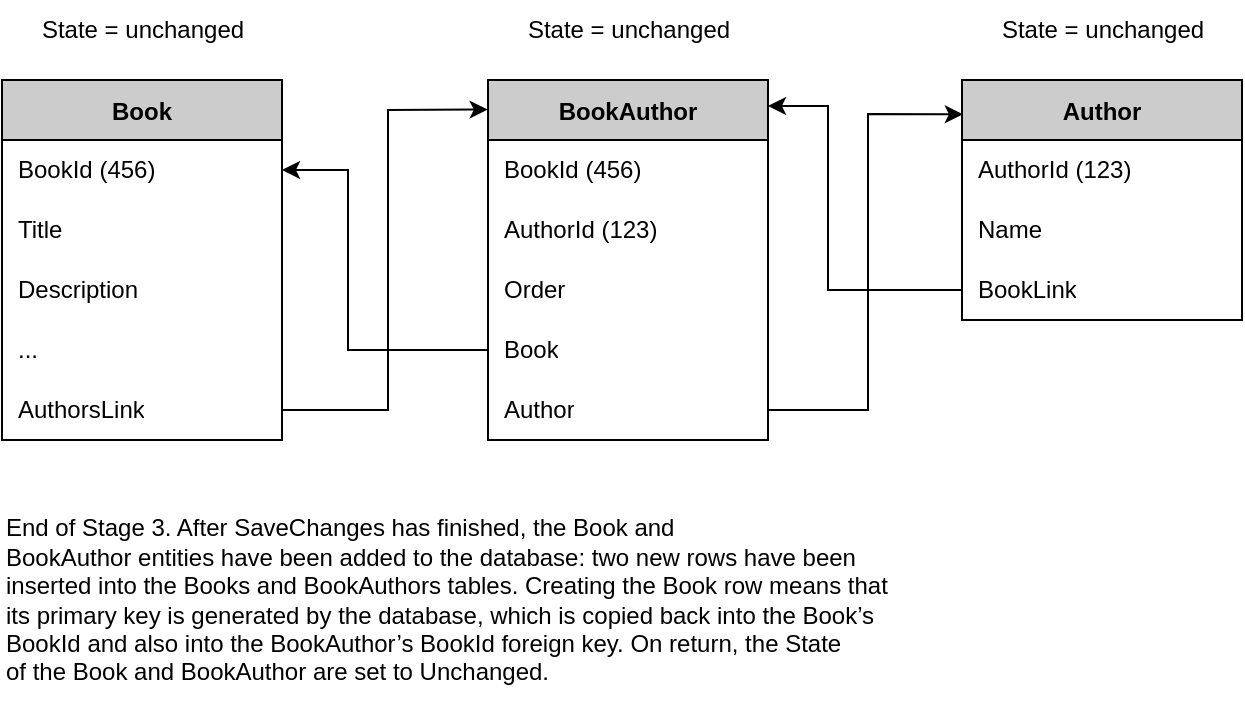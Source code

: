 <mxfile version="20.7.4" type="device"><diagram id="ahAyE9eUKxN_0jiChCt0" name="Sayfa -1"><mxGraphModel dx="458" dy="836" grid="1" gridSize="10" guides="1" tooltips="1" connect="1" arrows="1" fold="1" page="1" pageScale="1" pageWidth="827" pageHeight="1169" math="0" shadow="0"><root><mxCell id="0"/><mxCell id="1" parent="0"/><mxCell id="9-SXp93QuLBtjhOWdjJd-1" value="Book" style="shape=table;startSize=30;container=1;collapsible=0;childLayout=tableLayout;fixedRows=1;rowLines=0;fontStyle=1;fillColor=#CCCCCC;" parent="1" vertex="1"><mxGeometry x="17" y="240" width="140" height="180" as="geometry"/></mxCell><mxCell id="9-SXp93QuLBtjhOWdjJd-2" value="" style="shape=tableRow;horizontal=0;startSize=0;swimlaneHead=0;swimlaneBody=0;top=0;left=0;bottom=0;right=0;collapsible=0;dropTarget=0;fillColor=none;points=[[0,0.5],[1,0.5]];portConstraint=eastwest;" parent="9-SXp93QuLBtjhOWdjJd-1" vertex="1"><mxGeometry y="30" width="140" height="30" as="geometry"/></mxCell><mxCell id="9-SXp93QuLBtjhOWdjJd-3" value="BookId (456)" style="shape=partialRectangle;connectable=0;fillColor=none;top=0;left=0;bottom=1;right=0;align=left;spacingLeft=6;overflow=hidden;strokeColor=none;perimeterSpacing=0;shadow=0;labelBorderColor=none;whiteSpace=wrap;html=1;labelBackgroundColor=none;fontStyle=0" parent="9-SXp93QuLBtjhOWdjJd-2" vertex="1"><mxGeometry width="140" height="30" as="geometry"><mxRectangle width="140" height="30" as="alternateBounds"/></mxGeometry></mxCell><mxCell id="9-SXp93QuLBtjhOWdjJd-4" style="shape=tableRow;horizontal=0;startSize=0;swimlaneHead=0;swimlaneBody=0;top=0;left=0;bottom=0;right=0;collapsible=0;dropTarget=0;fillColor=none;points=[[0,0.5],[1,0.5]];portConstraint=eastwest;" parent="9-SXp93QuLBtjhOWdjJd-1" vertex="1"><mxGeometry y="60" width="140" height="30" as="geometry"/></mxCell><mxCell id="9-SXp93QuLBtjhOWdjJd-5" value="Title" style="shape=partialRectangle;html=1;whiteSpace=wrap;connectable=0;fillColor=none;top=0;left=0;bottom=0;right=0;align=left;spacingLeft=6;overflow=hidden;" parent="9-SXp93QuLBtjhOWdjJd-4" vertex="1"><mxGeometry width="140" height="30" as="geometry"><mxRectangle width="140" height="30" as="alternateBounds"/></mxGeometry></mxCell><mxCell id="9-SXp93QuLBtjhOWdjJd-6" style="shape=tableRow;horizontal=0;startSize=0;swimlaneHead=0;swimlaneBody=0;top=0;left=0;bottom=0;right=0;collapsible=0;dropTarget=0;fillColor=none;points=[[0,0.5],[1,0.5]];portConstraint=eastwest;" parent="9-SXp93QuLBtjhOWdjJd-1" vertex="1"><mxGeometry y="90" width="140" height="30" as="geometry"/></mxCell><mxCell id="9-SXp93QuLBtjhOWdjJd-7" value="Description" style="shape=partialRectangle;html=1;whiteSpace=wrap;connectable=0;fillColor=none;top=0;left=0;bottom=0;right=0;align=left;spacingLeft=6;overflow=hidden;" parent="9-SXp93QuLBtjhOWdjJd-6" vertex="1"><mxGeometry width="140" height="30" as="geometry"><mxRectangle width="140" height="30" as="alternateBounds"/></mxGeometry></mxCell><mxCell id="9-SXp93QuLBtjhOWdjJd-8" style="shape=tableRow;horizontal=0;startSize=0;swimlaneHead=0;swimlaneBody=0;top=0;left=0;bottom=0;right=0;collapsible=0;dropTarget=0;fillColor=none;points=[[0,0.5],[1,0.5]];portConstraint=eastwest;" parent="9-SXp93QuLBtjhOWdjJd-1" vertex="1"><mxGeometry y="120" width="140" height="30" as="geometry"/></mxCell><mxCell id="9-SXp93QuLBtjhOWdjJd-9" value="..." style="shape=partialRectangle;html=1;whiteSpace=wrap;connectable=0;fillColor=none;top=0;left=0;bottom=0;right=0;align=left;spacingLeft=6;overflow=hidden;" parent="9-SXp93QuLBtjhOWdjJd-8" vertex="1"><mxGeometry width="140" height="30" as="geometry"><mxRectangle width="140" height="30" as="alternateBounds"/></mxGeometry></mxCell><mxCell id="9-SXp93QuLBtjhOWdjJd-10" style="shape=tableRow;horizontal=0;startSize=0;swimlaneHead=0;swimlaneBody=0;top=0;left=0;bottom=0;right=0;collapsible=0;dropTarget=0;fillColor=none;points=[[0,0.5],[1,0.5]];portConstraint=eastwest;" parent="9-SXp93QuLBtjhOWdjJd-1" vertex="1"><mxGeometry y="150" width="140" height="30" as="geometry"/></mxCell><mxCell id="9-SXp93QuLBtjhOWdjJd-11" value="AuthorsLink" style="shape=partialRectangle;html=1;whiteSpace=wrap;connectable=0;fillColor=none;top=0;left=0;bottom=0;right=0;align=left;spacingLeft=6;overflow=hidden;fontStyle=0" parent="9-SXp93QuLBtjhOWdjJd-10" vertex="1"><mxGeometry width="140" height="30" as="geometry"><mxRectangle width="140" height="30" as="alternateBounds"/></mxGeometry></mxCell><mxCell id="9-SXp93QuLBtjhOWdjJd-12" value="BookAuthor" style="shape=table;startSize=30;container=1;collapsible=0;childLayout=tableLayout;fixedRows=1;rowLines=0;fontStyle=1;fillColor=#CCCCCC;" parent="1" vertex="1"><mxGeometry x="260" y="240" width="140" height="180" as="geometry"/></mxCell><mxCell id="9-SXp93QuLBtjhOWdjJd-13" value="" style="shape=tableRow;horizontal=0;startSize=0;swimlaneHead=0;swimlaneBody=0;top=0;left=0;bottom=0;right=0;collapsible=0;dropTarget=0;fillColor=none;points=[[0,0.5],[1,0.5]];portConstraint=eastwest;" parent="9-SXp93QuLBtjhOWdjJd-12" vertex="1"><mxGeometry y="30" width="140" height="30" as="geometry"/></mxCell><mxCell id="9-SXp93QuLBtjhOWdjJd-14" value="BookId (456)" style="shape=partialRectangle;connectable=0;fillColor=none;top=0;left=0;bottom=1;right=0;align=left;spacingLeft=6;overflow=hidden;strokeColor=none;perimeterSpacing=0;shadow=0;labelBorderColor=none;whiteSpace=wrap;html=1;labelBackgroundColor=none;fontStyle=0" parent="9-SXp93QuLBtjhOWdjJd-13" vertex="1"><mxGeometry width="140" height="30" as="geometry"><mxRectangle width="140" height="30" as="alternateBounds"/></mxGeometry></mxCell><mxCell id="9-SXp93QuLBtjhOWdjJd-15" style="shape=tableRow;horizontal=0;startSize=0;swimlaneHead=0;swimlaneBody=0;top=0;left=0;bottom=0;right=0;collapsible=0;dropTarget=0;fillColor=none;points=[[0,0.5],[1,0.5]];portConstraint=eastwest;" parent="9-SXp93QuLBtjhOWdjJd-12" vertex="1"><mxGeometry y="60" width="140" height="30" as="geometry"/></mxCell><mxCell id="9-SXp93QuLBtjhOWdjJd-16" value="AuthorId (123)" style="shape=partialRectangle;html=1;whiteSpace=wrap;connectable=0;fillColor=none;top=0;left=0;bottom=0;right=0;align=left;spacingLeft=6;overflow=hidden;" parent="9-SXp93QuLBtjhOWdjJd-15" vertex="1"><mxGeometry width="140" height="30" as="geometry"><mxRectangle width="140" height="30" as="alternateBounds"/></mxGeometry></mxCell><mxCell id="9-SXp93QuLBtjhOWdjJd-17" style="shape=tableRow;horizontal=0;startSize=0;swimlaneHead=0;swimlaneBody=0;top=0;left=0;bottom=0;right=0;collapsible=0;dropTarget=0;fillColor=none;points=[[0,0.5],[1,0.5]];portConstraint=eastwest;" parent="9-SXp93QuLBtjhOWdjJd-12" vertex="1"><mxGeometry y="90" width="140" height="30" as="geometry"/></mxCell><mxCell id="9-SXp93QuLBtjhOWdjJd-18" value="Order" style="shape=partialRectangle;html=1;whiteSpace=wrap;connectable=0;fillColor=none;top=0;left=0;bottom=0;right=0;align=left;spacingLeft=6;overflow=hidden;" parent="9-SXp93QuLBtjhOWdjJd-17" vertex="1"><mxGeometry width="140" height="30" as="geometry"><mxRectangle width="140" height="30" as="alternateBounds"/></mxGeometry></mxCell><mxCell id="9-SXp93QuLBtjhOWdjJd-19" style="shape=tableRow;horizontal=0;startSize=0;swimlaneHead=0;swimlaneBody=0;top=0;left=0;bottom=0;right=0;collapsible=0;dropTarget=0;fillColor=none;points=[[0,0.5],[1,0.5]];portConstraint=eastwest;" parent="9-SXp93QuLBtjhOWdjJd-12" vertex="1"><mxGeometry y="120" width="140" height="30" as="geometry"/></mxCell><mxCell id="9-SXp93QuLBtjhOWdjJd-20" value="Book" style="shape=partialRectangle;html=1;whiteSpace=wrap;connectable=0;fillColor=none;top=0;left=0;bottom=0;right=0;align=left;spacingLeft=6;overflow=hidden;" parent="9-SXp93QuLBtjhOWdjJd-19" vertex="1"><mxGeometry width="140" height="30" as="geometry"><mxRectangle width="140" height="30" as="alternateBounds"/></mxGeometry></mxCell><mxCell id="9-SXp93QuLBtjhOWdjJd-21" style="shape=tableRow;horizontal=0;startSize=0;swimlaneHead=0;swimlaneBody=0;top=0;left=0;bottom=0;right=0;collapsible=0;dropTarget=0;fillColor=none;points=[[0,0.5],[1,0.5]];portConstraint=eastwest;" parent="9-SXp93QuLBtjhOWdjJd-12" vertex="1"><mxGeometry y="150" width="140" height="30" as="geometry"/></mxCell><mxCell id="9-SXp93QuLBtjhOWdjJd-22" value="Author" style="shape=partialRectangle;html=1;whiteSpace=wrap;connectable=0;fillColor=none;top=0;left=0;bottom=0;right=0;align=left;spacingLeft=6;overflow=hidden;fontStyle=0" parent="9-SXp93QuLBtjhOWdjJd-21" vertex="1"><mxGeometry width="140" height="30" as="geometry"><mxRectangle width="140" height="30" as="alternateBounds"/></mxGeometry></mxCell><mxCell id="9-SXp93QuLBtjhOWdjJd-23" value="Author" style="shape=table;startSize=30;container=1;collapsible=0;childLayout=tableLayout;fixedRows=1;rowLines=0;fontStyle=1;fillColor=#CCCCCC;" parent="1" vertex="1"><mxGeometry x="497" y="240" width="140" height="120" as="geometry"/></mxCell><mxCell id="9-SXp93QuLBtjhOWdjJd-26" style="shape=tableRow;horizontal=0;startSize=0;swimlaneHead=0;swimlaneBody=0;top=0;left=0;bottom=0;right=0;collapsible=0;dropTarget=0;fillColor=none;points=[[0,0.5],[1,0.5]];portConstraint=eastwest;" parent="9-SXp93QuLBtjhOWdjJd-23" vertex="1"><mxGeometry y="30" width="140" height="30" as="geometry"/></mxCell><mxCell id="9-SXp93QuLBtjhOWdjJd-27" value="AuthorId (123)" style="shape=partialRectangle;html=1;whiteSpace=wrap;connectable=0;fillColor=none;top=0;left=0;bottom=0;right=0;align=left;spacingLeft=6;overflow=hidden;" parent="9-SXp93QuLBtjhOWdjJd-26" vertex="1"><mxGeometry width="140" height="30" as="geometry"><mxRectangle width="140" height="30" as="alternateBounds"/></mxGeometry></mxCell><mxCell id="9-SXp93QuLBtjhOWdjJd-28" style="shape=tableRow;horizontal=0;startSize=0;swimlaneHead=0;swimlaneBody=0;top=0;left=0;bottom=0;right=0;collapsible=0;dropTarget=0;fillColor=none;points=[[0,0.5],[1,0.5]];portConstraint=eastwest;" parent="9-SXp93QuLBtjhOWdjJd-23" vertex="1"><mxGeometry y="60" width="140" height="30" as="geometry"/></mxCell><mxCell id="9-SXp93QuLBtjhOWdjJd-29" value="Name" style="shape=partialRectangle;html=1;whiteSpace=wrap;connectable=0;fillColor=none;top=0;left=0;bottom=0;right=0;align=left;spacingLeft=6;overflow=hidden;" parent="9-SXp93QuLBtjhOWdjJd-28" vertex="1"><mxGeometry width="140" height="30" as="geometry"><mxRectangle width="140" height="30" as="alternateBounds"/></mxGeometry></mxCell><mxCell id="9-SXp93QuLBtjhOWdjJd-30" style="shape=tableRow;horizontal=0;startSize=0;swimlaneHead=0;swimlaneBody=0;top=0;left=0;bottom=0;right=0;collapsible=0;dropTarget=0;fillColor=none;points=[[0,0.5],[1,0.5]];portConstraint=eastwest;" parent="9-SXp93QuLBtjhOWdjJd-23" vertex="1"><mxGeometry y="90" width="140" height="30" as="geometry"/></mxCell><mxCell id="9-SXp93QuLBtjhOWdjJd-31" value="BookLink" style="shape=partialRectangle;html=1;whiteSpace=wrap;connectable=0;fillColor=none;top=0;left=0;bottom=0;right=0;align=left;spacingLeft=6;overflow=hidden;" parent="9-SXp93QuLBtjhOWdjJd-30" vertex="1"><mxGeometry width="140" height="30" as="geometry"><mxRectangle width="140" height="30" as="alternateBounds"/></mxGeometry></mxCell><mxCell id="9-SXp93QuLBtjhOWdjJd-34" value="State = unchanged" style="text;html=1;align=center;verticalAlign=middle;resizable=0;points=[];autosize=1;strokeColor=none;fillColor=none;" parent="1" vertex="1"><mxGeometry x="27" y="200" width="120" height="30" as="geometry"/></mxCell><mxCell id="9-SXp93QuLBtjhOWdjJd-35" value="State = unchanged" style="text;html=1;align=center;verticalAlign=middle;resizable=0;points=[];autosize=1;strokeColor=none;fillColor=none;" parent="1" vertex="1"><mxGeometry x="270" y="200" width="120" height="30" as="geometry"/></mxCell><mxCell id="9-SXp93QuLBtjhOWdjJd-36" value="State = unchanged" style="text;html=1;align=center;verticalAlign=middle;resizable=0;points=[];autosize=1;strokeColor=none;fillColor=none;" parent="1" vertex="1"><mxGeometry x="507" y="200" width="120" height="30" as="geometry"/></mxCell><mxCell id="9-SXp93QuLBtjhOWdjJd-37" value="" style="endArrow=classic;html=1;rounded=0;exitX=1;exitY=0.5;exitDx=0;exitDy=0;entryX=-0.001;entryY=0.082;entryDx=0;entryDy=0;entryPerimeter=0;" parent="1" source="9-SXp93QuLBtjhOWdjJd-10" target="9-SXp93QuLBtjhOWdjJd-12" edge="1"><mxGeometry width="50" height="50" relative="1" as="geometry"><mxPoint x="140" y="520" as="sourcePoint"/><mxPoint x="190" y="470" as="targetPoint"/><Array as="points"><mxPoint x="210" y="405"/><mxPoint x="210" y="255"/></Array></mxGeometry></mxCell><mxCell id="9-SXp93QuLBtjhOWdjJd-38" value="" style="endArrow=classic;html=1;rounded=0;exitX=1;exitY=0.5;exitDx=0;exitDy=0;entryX=0.003;entryY=0.143;entryDx=0;entryDy=0;entryPerimeter=0;" parent="1" source="9-SXp93QuLBtjhOWdjJd-21" target="9-SXp93QuLBtjhOWdjJd-23" edge="1"><mxGeometry width="50" height="50" relative="1" as="geometry"><mxPoint x="167.0" y="415.0" as="sourcePoint"/><mxPoint x="269.86" y="264.76" as="targetPoint"/><Array as="points"><mxPoint x="450" y="405"/><mxPoint x="450" y="257"/></Array></mxGeometry></mxCell><mxCell id="9-SXp93QuLBtjhOWdjJd-39" value="End of Stage 3. After SaveChanges has finished, the Book and&#10;BookAuthor entities have been added to the database: two new rows have been&#10;inserted into the Books and BookAuthors tables. Creating the Book row means that&#10;its primary key is generated by the database, which is copied back into the Book’s&#10;BookId and also into the BookAuthor’s BookId foreign key. On return, the State&#10;of the Book and BookAuthor are set to Unchanged." style="text;html=1;align=left;verticalAlign=middle;resizable=0;points=[];autosize=1;strokeColor=none;fillColor=none;" parent="1" vertex="1"><mxGeometry x="17" y="450" width="460" height="100" as="geometry"/></mxCell><mxCell id="l7XS_bU6BROnECliFWfr-1" value="" style="endArrow=classic;html=1;rounded=0;entryX=1;entryY=0.5;entryDx=0;entryDy=0;exitX=0;exitY=0.5;exitDx=0;exitDy=0;" edge="1" parent="1" source="9-SXp93QuLBtjhOWdjJd-19" target="9-SXp93QuLBtjhOWdjJd-2"><mxGeometry width="50" height="50" relative="1" as="geometry"><mxPoint x="220" y="750" as="sourcePoint"/><mxPoint x="270" y="700" as="targetPoint"/><Array as="points"><mxPoint x="190" y="375"/><mxPoint x="190" y="285"/></Array></mxGeometry></mxCell><mxCell id="l7XS_bU6BROnECliFWfr-2" value="" style="endArrow=classic;html=1;rounded=0;entryX=1;entryY=0.072;entryDx=0;entryDy=0;entryPerimeter=0;exitX=0;exitY=0.5;exitDx=0;exitDy=0;" edge="1" parent="1" source="9-SXp93QuLBtjhOWdjJd-30" target="9-SXp93QuLBtjhOWdjJd-12"><mxGeometry width="50" height="50" relative="1" as="geometry"><mxPoint x="480" y="470" as="sourcePoint"/><mxPoint x="530" y="420" as="targetPoint"/><Array as="points"><mxPoint x="430" y="345"/><mxPoint x="430" y="253"/></Array></mxGeometry></mxCell></root></mxGraphModel></diagram></mxfile>